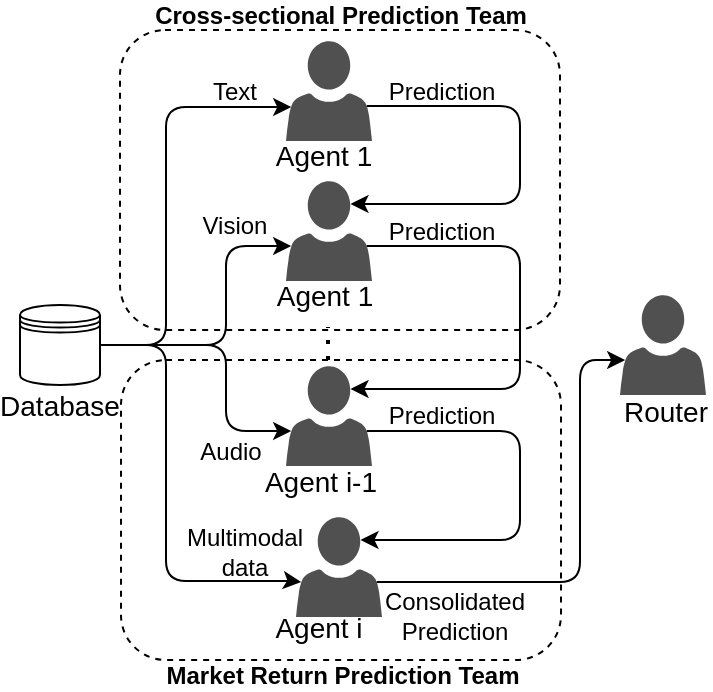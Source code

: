 <mxfile version="23.0.2" type="device">
  <diagram name="Page-1" id="MabSFqRc9e5DBfoEnBbA">
    <mxGraphModel dx="2954" dy="1267" grid="1" gridSize="10" guides="1" tooltips="1" connect="1" arrows="1" fold="1" page="1" pageScale="1" pageWidth="1400" pageHeight="700" math="0" shadow="0">
      <root>
        <mxCell id="0" />
        <mxCell id="1" parent="0" />
        <mxCell id="dn88nWzpR212a4id1_fQ-118" value="" style="rounded=1;whiteSpace=wrap;html=1;dashed=1;strokeWidth=1;" vertex="1" parent="1">
          <mxGeometry x="790.5" y="340" width="220" height="150" as="geometry" />
        </mxCell>
        <mxCell id="dn88nWzpR212a4id1_fQ-119" value="Market Return Prediction Team" style="text;html=1;strokeColor=none;fillColor=none;align=center;verticalAlign=middle;whiteSpace=wrap;rounded=0;fontSize=12;fontStyle=1" vertex="1" parent="1">
          <mxGeometry x="803.5" y="490" width="195" height="15" as="geometry" />
        </mxCell>
        <mxCell id="dn88nWzpR212a4id1_fQ-110" value="" style="rounded=1;whiteSpace=wrap;html=1;dashed=1;strokeWidth=1;" vertex="1" parent="1">
          <mxGeometry x="790" y="175" width="220" height="150" as="geometry" />
        </mxCell>
        <mxCell id="dn88nWzpR212a4id1_fQ-111" value="Cross-sectional Prediction Team" style="text;html=1;strokeColor=none;fillColor=none;align=center;verticalAlign=middle;whiteSpace=wrap;rounded=0;fontSize=12;fontStyle=1" vertex="1" parent="1">
          <mxGeometry x="803" y="160" width="195" height="15" as="geometry" />
        </mxCell>
        <mxCell id="dn88nWzpR212a4id1_fQ-79" value="" style="sketch=0;pointerEvents=1;shadow=0;dashed=0;html=1;strokeColor=none;labelPosition=center;verticalLabelPosition=bottom;verticalAlign=top;align=center;fillColor=#505050;shape=mxgraph.mscae.intune.account_portal" vertex="1" parent="1">
          <mxGeometry x="873" y="180.5" width="43" height="50" as="geometry" />
        </mxCell>
        <mxCell id="dn88nWzpR212a4id1_fQ-80" value="" style="sketch=0;pointerEvents=1;shadow=0;dashed=0;html=1;strokeColor=none;labelPosition=center;verticalLabelPosition=bottom;verticalAlign=top;align=center;fillColor=#505050;shape=mxgraph.mscae.intune.account_portal" vertex="1" parent="1">
          <mxGeometry x="873" y="250.5" width="43" height="50" as="geometry" />
        </mxCell>
        <mxCell id="dn88nWzpR212a4id1_fQ-81" value="" style="sketch=0;pointerEvents=1;shadow=0;dashed=0;html=1;strokeColor=none;labelPosition=center;verticalLabelPosition=bottom;verticalAlign=top;align=center;fillColor=#505050;shape=mxgraph.mscae.intune.account_portal" vertex="1" parent="1">
          <mxGeometry x="878" y="418.5" width="43" height="50" as="geometry" />
        </mxCell>
        <mxCell id="dn88nWzpR212a4id1_fQ-82" value="Agent 1" style="text;html=1;strokeColor=none;fillColor=none;align=center;verticalAlign=middle;whiteSpace=wrap;rounded=0;fontSize=14;" vertex="1" parent="1">
          <mxGeometry x="857.12" y="238" width="70" as="geometry" />
        </mxCell>
        <mxCell id="dn88nWzpR212a4id1_fQ-83" value="Agent 1" style="text;html=1;strokeColor=none;fillColor=none;align=center;verticalAlign=middle;whiteSpace=wrap;rounded=0;fontSize=14;" vertex="1" parent="1">
          <mxGeometry x="859.5" y="303" width="65.25" height="10" as="geometry" />
        </mxCell>
        <mxCell id="dn88nWzpR212a4id1_fQ-84" value="Agent i" style="text;html=1;strokeColor=none;fillColor=none;align=center;verticalAlign=middle;whiteSpace=wrap;rounded=0;fontSize=14;" vertex="1" parent="1">
          <mxGeometry x="863.25" y="468.5" width="52.75" height="10" as="geometry" />
        </mxCell>
        <mxCell id="dn88nWzpR212a4id1_fQ-85" value="" style="shape=datastore;whiteSpace=wrap;html=1;" vertex="1" parent="1">
          <mxGeometry x="740" y="312.5" width="40" height="40" as="geometry" />
        </mxCell>
        <mxCell id="dn88nWzpR212a4id1_fQ-86" style="edgeStyle=orthogonalEdgeStyle;rounded=1;orthogonalLoop=1;jettySize=auto;html=1;exitX=1;exitY=0.5;exitDx=0;exitDy=0;entryX=0.06;entryY=0.65;entryDx=0;entryDy=0;entryPerimeter=0;curved=0;" edge="1" parent="1" source="dn88nWzpR212a4id1_fQ-85" target="dn88nWzpR212a4id1_fQ-79">
          <mxGeometry relative="1" as="geometry">
            <Array as="points">
              <mxPoint x="813" y="332.5" />
              <mxPoint x="813" y="213.5" />
              <mxPoint x="876" y="213.5" />
            </Array>
          </mxGeometry>
        </mxCell>
        <mxCell id="dn88nWzpR212a4id1_fQ-87" style="edgeStyle=orthogonalEdgeStyle;rounded=1;orthogonalLoop=1;jettySize=auto;html=1;exitX=1;exitY=0.5;exitDx=0;exitDy=0;entryX=0.06;entryY=0.65;entryDx=0;entryDy=0;entryPerimeter=0;curved=0;" edge="1" parent="1" source="dn88nWzpR212a4id1_fQ-85" target="dn88nWzpR212a4id1_fQ-80">
          <mxGeometry relative="1" as="geometry">
            <Array as="points">
              <mxPoint x="843" y="332.5" />
              <mxPoint x="843" y="283.5" />
            </Array>
          </mxGeometry>
        </mxCell>
        <mxCell id="dn88nWzpR212a4id1_fQ-88" style="edgeStyle=orthogonalEdgeStyle;rounded=1;orthogonalLoop=1;jettySize=auto;html=1;exitX=1;exitY=0.5;exitDx=0;exitDy=0;entryX=0.06;entryY=0.65;entryDx=0;entryDy=0;entryPerimeter=0;curved=0;" edge="1" parent="1" source="dn88nWzpR212a4id1_fQ-85" target="dn88nWzpR212a4id1_fQ-81">
          <mxGeometry relative="1" as="geometry">
            <Array as="points">
              <mxPoint x="813" y="332.5" />
              <mxPoint x="813" y="450.5" />
              <mxPoint x="876" y="450.5" />
            </Array>
          </mxGeometry>
        </mxCell>
        <mxCell id="dn88nWzpR212a4id1_fQ-89" value="Database" style="text;html=1;strokeColor=none;fillColor=none;align=center;verticalAlign=middle;whiteSpace=wrap;rounded=0;fontSize=14;" vertex="1" parent="1">
          <mxGeometry x="730" y="352.5" width="60" height="20" as="geometry" />
        </mxCell>
        <mxCell id="dn88nWzpR212a4id1_fQ-90" value="Text" style="text;html=1;strokeColor=none;fillColor=none;align=center;verticalAlign=middle;whiteSpace=wrap;rounded=0;fontSize=12;" vertex="1" parent="1">
          <mxGeometry x="834.5" y="198" width="25" height="15" as="geometry" />
        </mxCell>
        <mxCell id="dn88nWzpR212a4id1_fQ-91" value="Vision" style="text;html=1;strokeColor=none;fillColor=none;align=center;verticalAlign=middle;whiteSpace=wrap;rounded=0;fontSize=12;" vertex="1" parent="1">
          <mxGeometry x="834.5" y="265.5" width="25" height="15" as="geometry" />
        </mxCell>
        <mxCell id="dn88nWzpR212a4id1_fQ-92" value="Multimodal&lt;br style=&quot;font-size: 12px;&quot;&gt;data" style="text;html=1;strokeColor=none;fillColor=none;align=center;verticalAlign=middle;whiteSpace=wrap;rounded=0;fontSize=12;" vertex="1" parent="1">
          <mxGeometry x="832.75" y="428.5" width="38.5" height="15" as="geometry" />
        </mxCell>
        <mxCell id="dn88nWzpR212a4id1_fQ-93" value="" style="sketch=0;pointerEvents=1;shadow=0;dashed=0;html=1;strokeColor=none;labelPosition=center;verticalLabelPosition=bottom;verticalAlign=top;align=center;fillColor=#505050;shape=mxgraph.mscae.intune.account_portal" vertex="1" parent="1">
          <mxGeometry x="873" y="343" width="43" height="50" as="geometry" />
        </mxCell>
        <mxCell id="dn88nWzpR212a4id1_fQ-94" value="Agent i-1" style="text;html=1;strokeColor=none;fillColor=none;align=center;verticalAlign=middle;whiteSpace=wrap;rounded=0;fontSize=14;" vertex="1" parent="1">
          <mxGeometry x="857.75" y="395.5" width="65.25" height="10" as="geometry" />
        </mxCell>
        <mxCell id="dn88nWzpR212a4id1_fQ-95" value="Audio" style="text;html=1;strokeColor=none;fillColor=none;align=center;verticalAlign=middle;whiteSpace=wrap;rounded=0;fontSize=12;" vertex="1" parent="1">
          <mxGeometry x="832.75" y="378" width="25" height="15" as="geometry" />
        </mxCell>
        <mxCell id="dn88nWzpR212a4id1_fQ-96" style="edgeStyle=orthogonalEdgeStyle;rounded=1;orthogonalLoop=1;jettySize=auto;html=1;exitX=1;exitY=0.5;exitDx=0;exitDy=0;entryX=0.06;entryY=0.65;entryDx=0;entryDy=0;entryPerimeter=0;curved=0;" edge="1" parent="1" source="dn88nWzpR212a4id1_fQ-85" target="dn88nWzpR212a4id1_fQ-93">
          <mxGeometry relative="1" as="geometry">
            <Array as="points">
              <mxPoint x="843" y="332.5" />
              <mxPoint x="843" y="375.5" />
            </Array>
          </mxGeometry>
        </mxCell>
        <mxCell id="dn88nWzpR212a4id1_fQ-99" style="edgeStyle=orthogonalEdgeStyle;rounded=1;orthogonalLoop=1;jettySize=auto;html=1;exitX=0.94;exitY=0.65;exitDx=0;exitDy=0;exitPerimeter=0;entryX=0.75;entryY=0.23;entryDx=0;entryDy=0;entryPerimeter=0;curved=0;" edge="1" parent="1" source="dn88nWzpR212a4id1_fQ-79" target="dn88nWzpR212a4id1_fQ-80">
          <mxGeometry relative="1" as="geometry">
            <Array as="points">
              <mxPoint x="990" y="213" />
              <mxPoint x="990" y="262" />
            </Array>
          </mxGeometry>
        </mxCell>
        <mxCell id="dn88nWzpR212a4id1_fQ-100" style="edgeStyle=orthogonalEdgeStyle;rounded=1;orthogonalLoop=1;jettySize=auto;html=1;exitX=0.94;exitY=0.65;exitDx=0;exitDy=0;exitPerimeter=0;entryX=0.75;entryY=0.23;entryDx=0;entryDy=0;entryPerimeter=0;curved=0;" edge="1" parent="1" source="dn88nWzpR212a4id1_fQ-80" target="dn88nWzpR212a4id1_fQ-93">
          <mxGeometry relative="1" as="geometry">
            <Array as="points">
              <mxPoint x="990" y="283" />
              <mxPoint x="990" y="355" />
            </Array>
          </mxGeometry>
        </mxCell>
        <mxCell id="dn88nWzpR212a4id1_fQ-101" style="edgeStyle=orthogonalEdgeStyle;rounded=1;orthogonalLoop=1;jettySize=auto;html=1;exitX=0.94;exitY=0.65;exitDx=0;exitDy=0;exitPerimeter=0;entryX=0.75;entryY=0.23;entryDx=0;entryDy=0;entryPerimeter=0;curved=0;" edge="1" parent="1" source="dn88nWzpR212a4id1_fQ-93" target="dn88nWzpR212a4id1_fQ-81">
          <mxGeometry relative="1" as="geometry">
            <Array as="points">
              <mxPoint x="990" y="376" />
              <mxPoint x="990" y="430" />
            </Array>
          </mxGeometry>
        </mxCell>
        <mxCell id="dn88nWzpR212a4id1_fQ-102" value="Prediction" style="text;html=1;strokeColor=none;fillColor=none;align=center;verticalAlign=middle;whiteSpace=wrap;rounded=0;fontSize=12;" vertex="1" parent="1">
          <mxGeometry x="916" y="203" width="70" height="5" as="geometry" />
        </mxCell>
        <mxCell id="dn88nWzpR212a4id1_fQ-106" value="" style="sketch=0;pointerEvents=1;shadow=0;dashed=0;html=1;strokeColor=none;labelPosition=center;verticalLabelPosition=bottom;verticalAlign=top;align=center;fillColor=#505050;shape=mxgraph.mscae.intune.account_portal;fontColor=#ffffff;" vertex="1" parent="1">
          <mxGeometry x="1040" y="307.5" width="43" height="50" as="geometry" />
        </mxCell>
        <mxCell id="dn88nWzpR212a4id1_fQ-107" value="Router" style="text;html=1;strokeColor=none;fillColor=none;align=center;verticalAlign=middle;whiteSpace=wrap;rounded=0;fontSize=14;" vertex="1" parent="1">
          <mxGeometry x="1040" y="360.5" width="45.5" height="10" as="geometry" />
        </mxCell>
        <mxCell id="dn88nWzpR212a4id1_fQ-108" style="edgeStyle=orthogonalEdgeStyle;rounded=1;orthogonalLoop=1;jettySize=auto;html=1;exitX=0.94;exitY=0.65;exitDx=0;exitDy=0;exitPerimeter=0;entryX=0.06;entryY=0.65;entryDx=0;entryDy=0;entryPerimeter=0;curved=0;" edge="1" parent="1" source="dn88nWzpR212a4id1_fQ-81" target="dn88nWzpR212a4id1_fQ-106">
          <mxGeometry relative="1" as="geometry">
            <Array as="points">
              <mxPoint x="1020" y="451" />
              <mxPoint x="1020" y="340" />
            </Array>
          </mxGeometry>
        </mxCell>
        <mxCell id="dn88nWzpR212a4id1_fQ-109" value="Consolidated&lt;br&gt;Prediction" style="text;html=1;strokeColor=none;fillColor=none;align=center;verticalAlign=middle;whiteSpace=wrap;rounded=0;fontSize=12;" vertex="1" parent="1">
          <mxGeometry x="914.25" y="465.5" width="87" height="5" as="geometry" />
        </mxCell>
        <mxCell id="dn88nWzpR212a4id1_fQ-114" value="Prediction" style="text;html=1;strokeColor=none;fillColor=none;align=center;verticalAlign=middle;whiteSpace=wrap;rounded=0;fontSize=12;" vertex="1" parent="1">
          <mxGeometry x="916" y="273" width="70" height="5" as="geometry" />
        </mxCell>
        <mxCell id="dn88nWzpR212a4id1_fQ-117" value="Prediction" style="text;html=1;strokeColor=none;fillColor=none;align=center;verticalAlign=middle;whiteSpace=wrap;rounded=0;fontSize=12;" vertex="1" parent="1">
          <mxGeometry x="916" y="365.5" width="70" height="5" as="geometry" />
        </mxCell>
        <mxCell id="dn88nWzpR212a4id1_fQ-122" value="" style="endArrow=none;dashed=1;html=1;dashPattern=1 3;strokeWidth=2;rounded=0;" edge="1" parent="1">
          <mxGeometry width="50" height="50" relative="1" as="geometry">
            <mxPoint x="894" y="340" as="sourcePoint" />
            <mxPoint x="894" y="323.5" as="targetPoint" />
          </mxGeometry>
        </mxCell>
      </root>
    </mxGraphModel>
  </diagram>
</mxfile>
